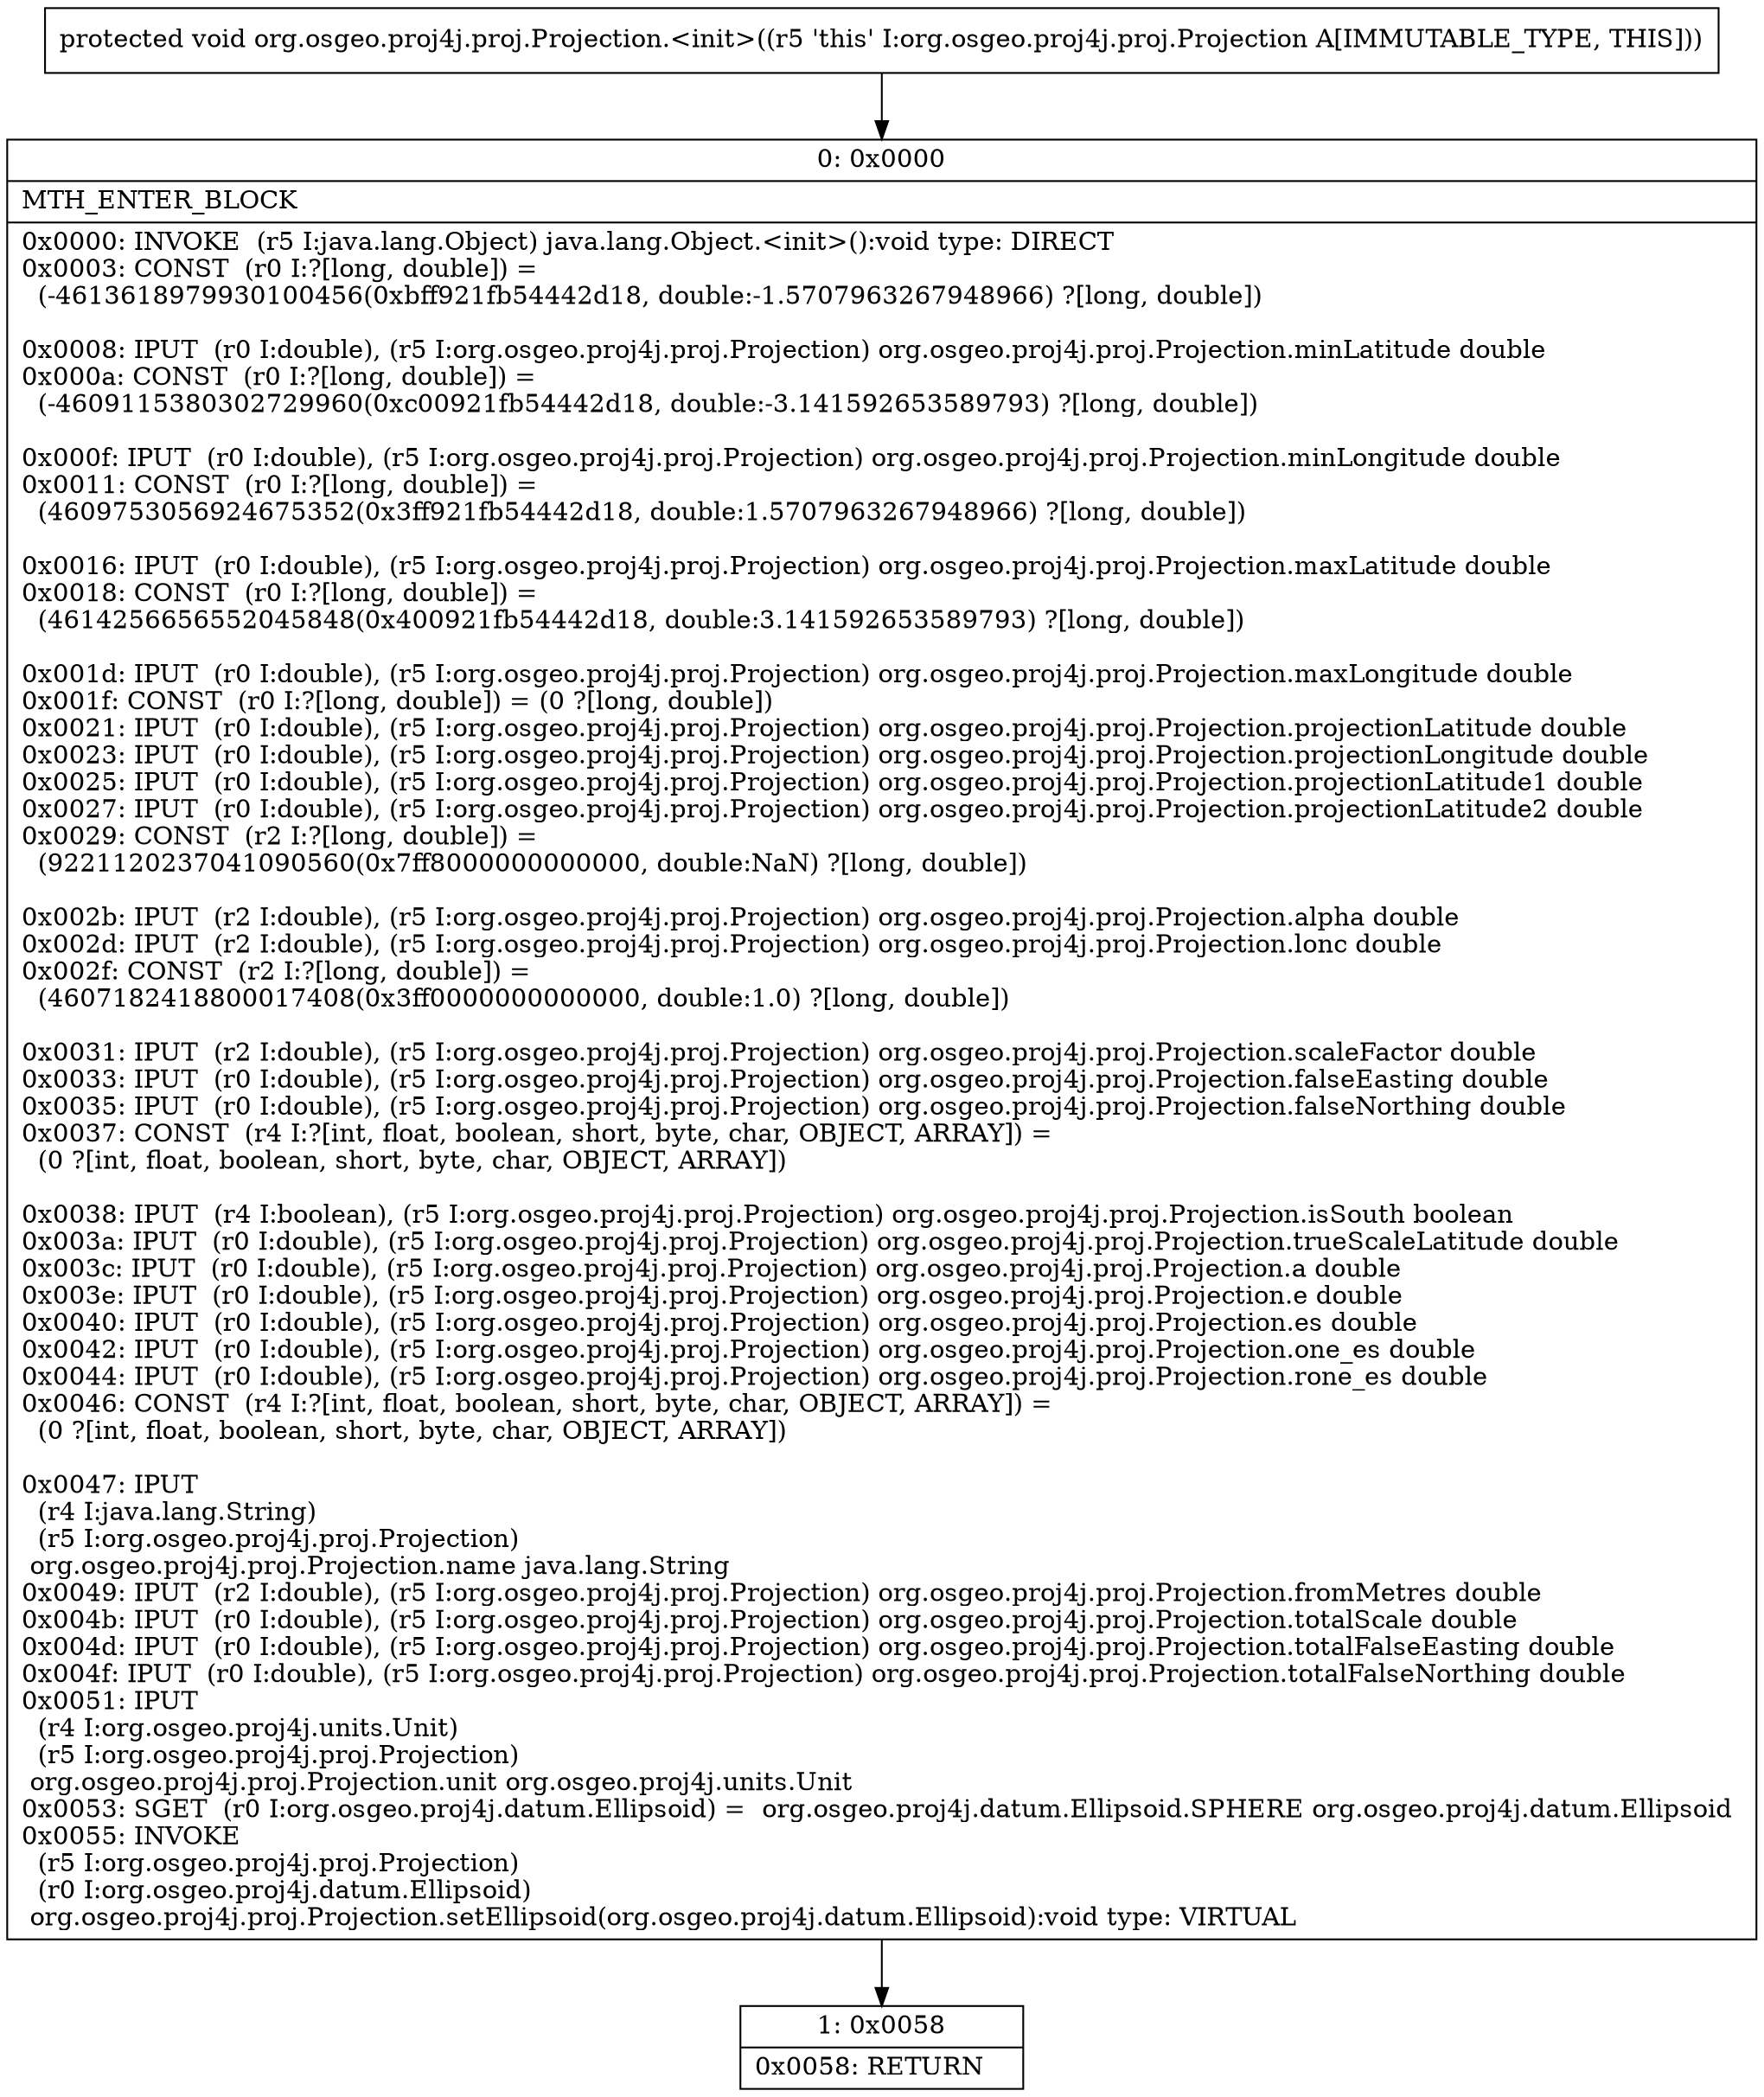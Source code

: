 digraph "CFG fororg.osgeo.proj4j.proj.Projection.\<init\>()V" {
Node_0 [shape=record,label="{0\:\ 0x0000|MTH_ENTER_BLOCK\l|0x0000: INVOKE  (r5 I:java.lang.Object) java.lang.Object.\<init\>():void type: DIRECT \l0x0003: CONST  (r0 I:?[long, double]) = \l  (\-4613618979930100456(0xbff921fb54442d18, double:\-1.5707963267948966) ?[long, double])\l \l0x0008: IPUT  (r0 I:double), (r5 I:org.osgeo.proj4j.proj.Projection) org.osgeo.proj4j.proj.Projection.minLatitude double \l0x000a: CONST  (r0 I:?[long, double]) = \l  (\-4609115380302729960(0xc00921fb54442d18, double:\-3.141592653589793) ?[long, double])\l \l0x000f: IPUT  (r0 I:double), (r5 I:org.osgeo.proj4j.proj.Projection) org.osgeo.proj4j.proj.Projection.minLongitude double \l0x0011: CONST  (r0 I:?[long, double]) = \l  (4609753056924675352(0x3ff921fb54442d18, double:1.5707963267948966) ?[long, double])\l \l0x0016: IPUT  (r0 I:double), (r5 I:org.osgeo.proj4j.proj.Projection) org.osgeo.proj4j.proj.Projection.maxLatitude double \l0x0018: CONST  (r0 I:?[long, double]) = \l  (4614256656552045848(0x400921fb54442d18, double:3.141592653589793) ?[long, double])\l \l0x001d: IPUT  (r0 I:double), (r5 I:org.osgeo.proj4j.proj.Projection) org.osgeo.proj4j.proj.Projection.maxLongitude double \l0x001f: CONST  (r0 I:?[long, double]) = (0 ?[long, double]) \l0x0021: IPUT  (r0 I:double), (r5 I:org.osgeo.proj4j.proj.Projection) org.osgeo.proj4j.proj.Projection.projectionLatitude double \l0x0023: IPUT  (r0 I:double), (r5 I:org.osgeo.proj4j.proj.Projection) org.osgeo.proj4j.proj.Projection.projectionLongitude double \l0x0025: IPUT  (r0 I:double), (r5 I:org.osgeo.proj4j.proj.Projection) org.osgeo.proj4j.proj.Projection.projectionLatitude1 double \l0x0027: IPUT  (r0 I:double), (r5 I:org.osgeo.proj4j.proj.Projection) org.osgeo.proj4j.proj.Projection.projectionLatitude2 double \l0x0029: CONST  (r2 I:?[long, double]) = \l  (9221120237041090560(0x7ff8000000000000, double:NaN) ?[long, double])\l \l0x002b: IPUT  (r2 I:double), (r5 I:org.osgeo.proj4j.proj.Projection) org.osgeo.proj4j.proj.Projection.alpha double \l0x002d: IPUT  (r2 I:double), (r5 I:org.osgeo.proj4j.proj.Projection) org.osgeo.proj4j.proj.Projection.lonc double \l0x002f: CONST  (r2 I:?[long, double]) = \l  (4607182418800017408(0x3ff0000000000000, double:1.0) ?[long, double])\l \l0x0031: IPUT  (r2 I:double), (r5 I:org.osgeo.proj4j.proj.Projection) org.osgeo.proj4j.proj.Projection.scaleFactor double \l0x0033: IPUT  (r0 I:double), (r5 I:org.osgeo.proj4j.proj.Projection) org.osgeo.proj4j.proj.Projection.falseEasting double \l0x0035: IPUT  (r0 I:double), (r5 I:org.osgeo.proj4j.proj.Projection) org.osgeo.proj4j.proj.Projection.falseNorthing double \l0x0037: CONST  (r4 I:?[int, float, boolean, short, byte, char, OBJECT, ARRAY]) = \l  (0 ?[int, float, boolean, short, byte, char, OBJECT, ARRAY])\l \l0x0038: IPUT  (r4 I:boolean), (r5 I:org.osgeo.proj4j.proj.Projection) org.osgeo.proj4j.proj.Projection.isSouth boolean \l0x003a: IPUT  (r0 I:double), (r5 I:org.osgeo.proj4j.proj.Projection) org.osgeo.proj4j.proj.Projection.trueScaleLatitude double \l0x003c: IPUT  (r0 I:double), (r5 I:org.osgeo.proj4j.proj.Projection) org.osgeo.proj4j.proj.Projection.a double \l0x003e: IPUT  (r0 I:double), (r5 I:org.osgeo.proj4j.proj.Projection) org.osgeo.proj4j.proj.Projection.e double \l0x0040: IPUT  (r0 I:double), (r5 I:org.osgeo.proj4j.proj.Projection) org.osgeo.proj4j.proj.Projection.es double \l0x0042: IPUT  (r0 I:double), (r5 I:org.osgeo.proj4j.proj.Projection) org.osgeo.proj4j.proj.Projection.one_es double \l0x0044: IPUT  (r0 I:double), (r5 I:org.osgeo.proj4j.proj.Projection) org.osgeo.proj4j.proj.Projection.rone_es double \l0x0046: CONST  (r4 I:?[int, float, boolean, short, byte, char, OBJECT, ARRAY]) = \l  (0 ?[int, float, boolean, short, byte, char, OBJECT, ARRAY])\l \l0x0047: IPUT  \l  (r4 I:java.lang.String)\l  (r5 I:org.osgeo.proj4j.proj.Projection)\l org.osgeo.proj4j.proj.Projection.name java.lang.String \l0x0049: IPUT  (r2 I:double), (r5 I:org.osgeo.proj4j.proj.Projection) org.osgeo.proj4j.proj.Projection.fromMetres double \l0x004b: IPUT  (r0 I:double), (r5 I:org.osgeo.proj4j.proj.Projection) org.osgeo.proj4j.proj.Projection.totalScale double \l0x004d: IPUT  (r0 I:double), (r5 I:org.osgeo.proj4j.proj.Projection) org.osgeo.proj4j.proj.Projection.totalFalseEasting double \l0x004f: IPUT  (r0 I:double), (r5 I:org.osgeo.proj4j.proj.Projection) org.osgeo.proj4j.proj.Projection.totalFalseNorthing double \l0x0051: IPUT  \l  (r4 I:org.osgeo.proj4j.units.Unit)\l  (r5 I:org.osgeo.proj4j.proj.Projection)\l org.osgeo.proj4j.proj.Projection.unit org.osgeo.proj4j.units.Unit \l0x0053: SGET  (r0 I:org.osgeo.proj4j.datum.Ellipsoid) =  org.osgeo.proj4j.datum.Ellipsoid.SPHERE org.osgeo.proj4j.datum.Ellipsoid \l0x0055: INVOKE  \l  (r5 I:org.osgeo.proj4j.proj.Projection)\l  (r0 I:org.osgeo.proj4j.datum.Ellipsoid)\l org.osgeo.proj4j.proj.Projection.setEllipsoid(org.osgeo.proj4j.datum.Ellipsoid):void type: VIRTUAL \l}"];
Node_1 [shape=record,label="{1\:\ 0x0058|0x0058: RETURN   \l}"];
MethodNode[shape=record,label="{protected void org.osgeo.proj4j.proj.Projection.\<init\>((r5 'this' I:org.osgeo.proj4j.proj.Projection A[IMMUTABLE_TYPE, THIS])) }"];
MethodNode -> Node_0;
Node_0 -> Node_1;
}

